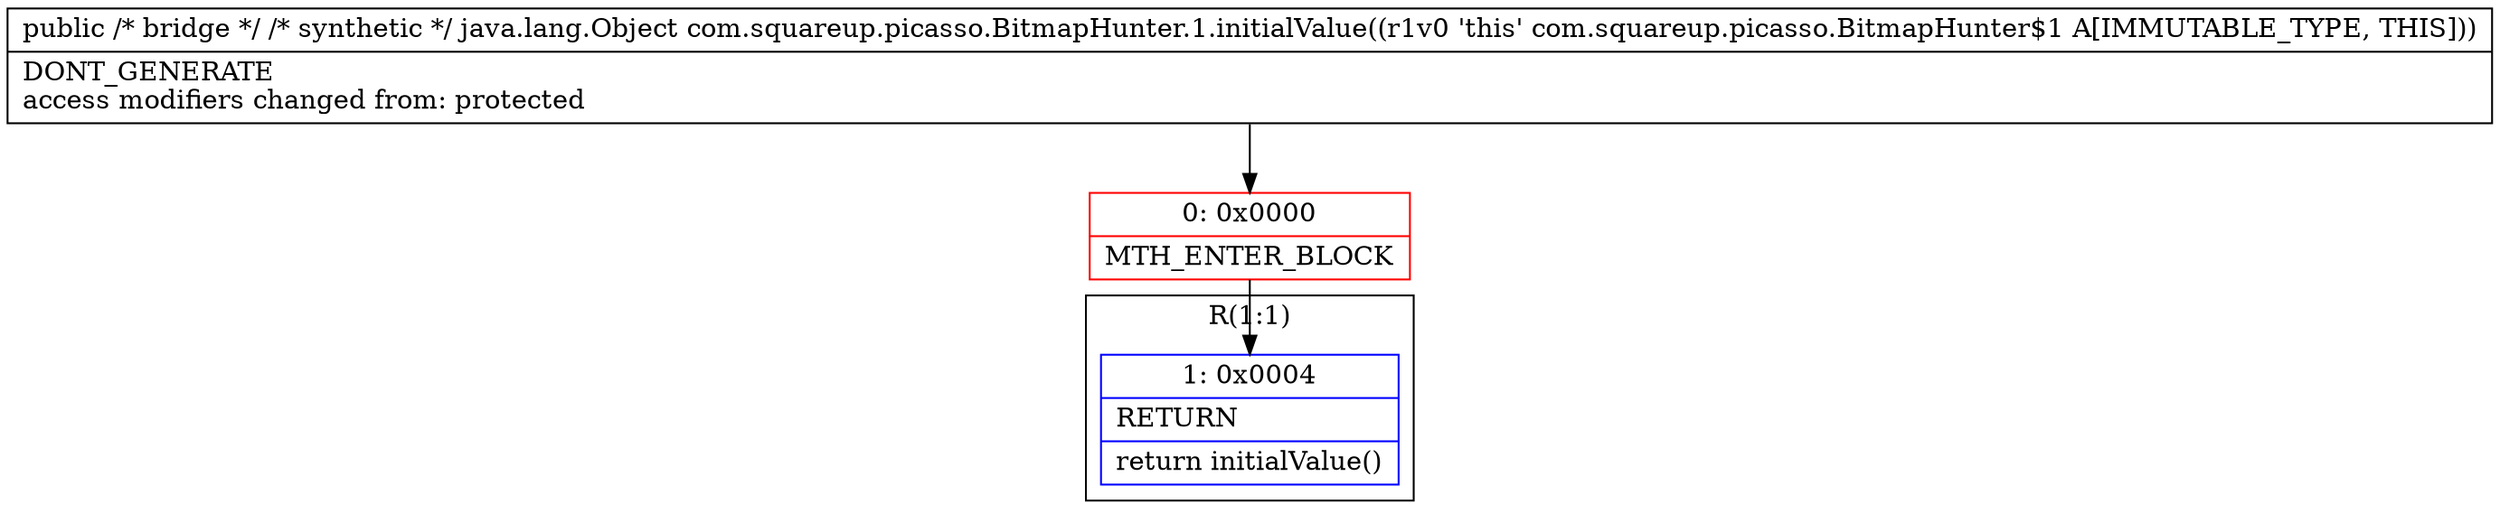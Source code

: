 digraph "CFG forcom.squareup.picasso.BitmapHunter.1.initialValue()Ljava\/lang\/Object;" {
subgraph cluster_Region_1846048882 {
label = "R(1:1)";
node [shape=record,color=blue];
Node_1 [shape=record,label="{1\:\ 0x0004|RETURN\l|return initialValue()\l}"];
}
Node_0 [shape=record,color=red,label="{0\:\ 0x0000|MTH_ENTER_BLOCK\l}"];
MethodNode[shape=record,label="{public \/* bridge *\/ \/* synthetic *\/ java.lang.Object com.squareup.picasso.BitmapHunter.1.initialValue((r1v0 'this' com.squareup.picasso.BitmapHunter$1 A[IMMUTABLE_TYPE, THIS]))  | DONT_GENERATE\laccess modifiers changed from: protected\l}"];
MethodNode -> Node_0;
Node_0 -> Node_1;
}


